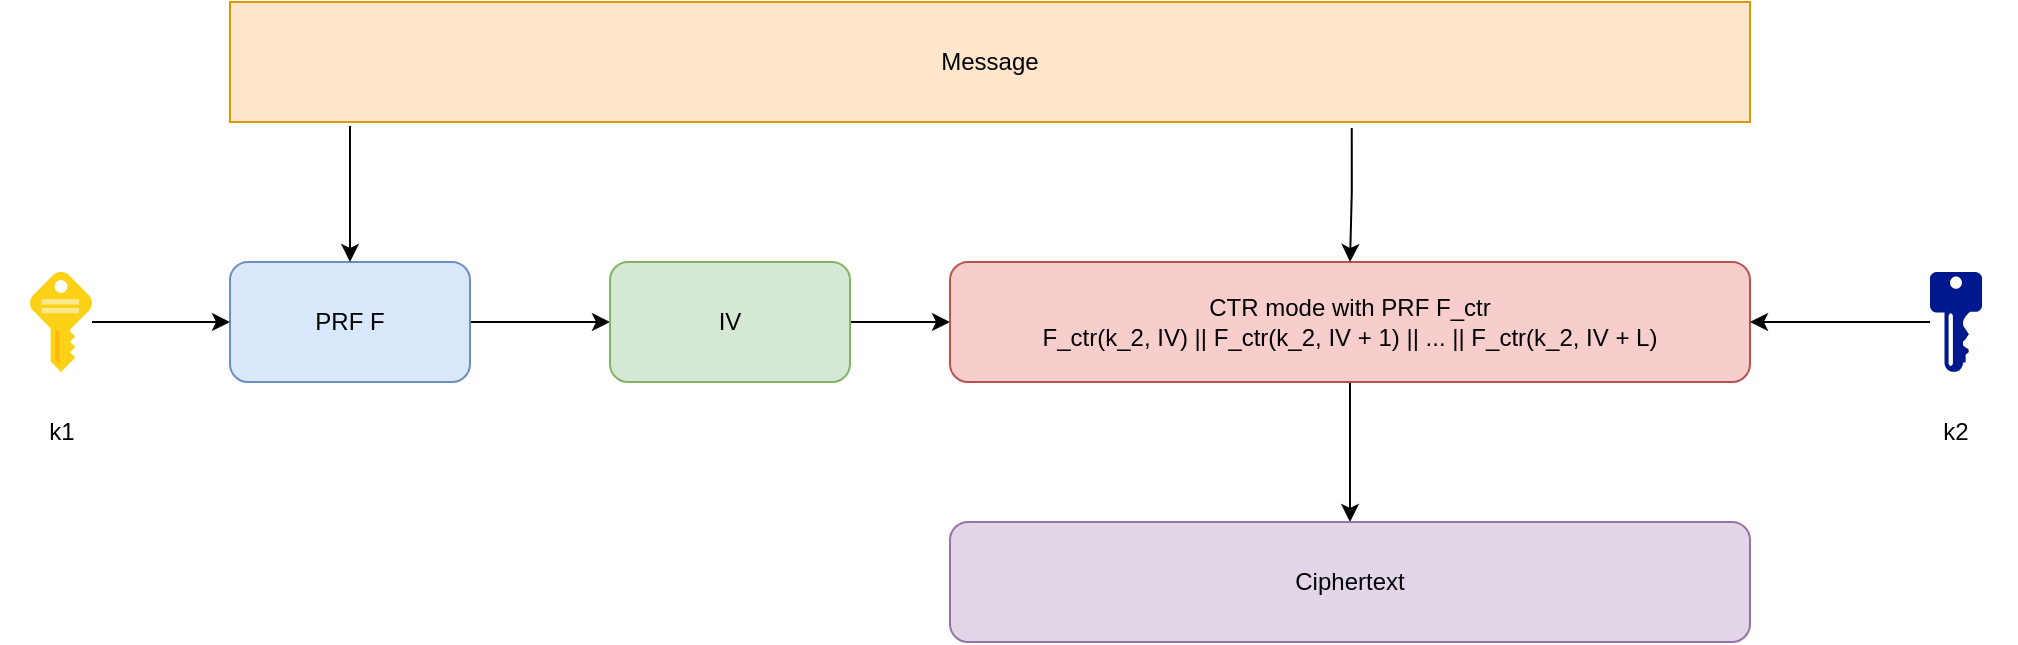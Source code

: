 <mxfile version="24.8.4">
  <diagram name="Page-1" id="cCQnzO3U8eBie6yhJq3o">
    <mxGraphModel dx="2214" dy="758" grid="1" gridSize="10" guides="1" tooltips="1" connect="1" arrows="1" fold="1" page="1" pageScale="1" pageWidth="850" pageHeight="1100" math="0" shadow="0">
      <root>
        <mxCell id="0" />
        <mxCell id="1" parent="0" />
        <mxCell id="-vgdNQb4kun130LSrF8s-1" value="Message" style="rounded=0;whiteSpace=wrap;html=1;fillColor=#ffe6cc;strokeColor=#d79b00;" vertex="1" parent="1">
          <mxGeometry x="-720" y="140" width="760" height="60" as="geometry" />
        </mxCell>
        <mxCell id="-vgdNQb4kun130LSrF8s-8" value="" style="edgeStyle=orthogonalEdgeStyle;rounded=0;orthogonalLoop=1;jettySize=auto;html=1;" edge="1" parent="1" source="-vgdNQb4kun130LSrF8s-2" target="-vgdNQb4kun130LSrF8s-6">
          <mxGeometry relative="1" as="geometry" />
        </mxCell>
        <mxCell id="-vgdNQb4kun130LSrF8s-2" value="PRF F" style="rounded=1;whiteSpace=wrap;html=1;fillColor=#dae8fc;strokeColor=#6c8ebf;" vertex="1" parent="1">
          <mxGeometry x="-720" y="270" width="120" height="60" as="geometry" />
        </mxCell>
        <mxCell id="-vgdNQb4kun130LSrF8s-5" value="" style="endArrow=classic;html=1;rounded=0;entryX=0.5;entryY=0;entryDx=0;entryDy=0;" edge="1" parent="1" target="-vgdNQb4kun130LSrF8s-2">
          <mxGeometry width="50" height="50" relative="1" as="geometry">
            <mxPoint x="-660" y="202" as="sourcePoint" />
            <mxPoint x="-300" y="370" as="targetPoint" />
          </mxGeometry>
        </mxCell>
        <mxCell id="-vgdNQb4kun130LSrF8s-9" value="" style="edgeStyle=orthogonalEdgeStyle;rounded=0;orthogonalLoop=1;jettySize=auto;html=1;" edge="1" parent="1" source="-vgdNQb4kun130LSrF8s-6" target="-vgdNQb4kun130LSrF8s-7">
          <mxGeometry relative="1" as="geometry" />
        </mxCell>
        <mxCell id="-vgdNQb4kun130LSrF8s-6" value="IV" style="rounded=1;whiteSpace=wrap;html=1;fillColor=#d5e8d4;strokeColor=#82b366;" vertex="1" parent="1">
          <mxGeometry x="-530" y="270" width="120" height="60" as="geometry" />
        </mxCell>
        <mxCell id="-vgdNQb4kun130LSrF8s-12" value="" style="edgeStyle=orthogonalEdgeStyle;rounded=0;orthogonalLoop=1;jettySize=auto;html=1;" edge="1" parent="1" source="-vgdNQb4kun130LSrF8s-7" target="-vgdNQb4kun130LSrF8s-11">
          <mxGeometry relative="1" as="geometry" />
        </mxCell>
        <mxCell id="-vgdNQb4kun130LSrF8s-7" value="CTR mode with PRF F_ctr&lt;br&gt;F_ctr(k_2, IV) || F_ctr(k_2, IV + 1) || ... || F_ctr(k_2, IV + L)" style="rounded=1;whiteSpace=wrap;html=1;fillColor=#f8cecc;strokeColor=#b85450;" vertex="1" parent="1">
          <mxGeometry x="-360" y="270" width="400" height="60" as="geometry" />
        </mxCell>
        <mxCell id="-vgdNQb4kun130LSrF8s-10" style="edgeStyle=orthogonalEdgeStyle;rounded=0;orthogonalLoop=1;jettySize=auto;html=1;exitX=0.738;exitY=1.05;exitDx=0;exitDy=0;entryX=0.5;entryY=0;entryDx=0;entryDy=0;exitPerimeter=0;" edge="1" parent="1" source="-vgdNQb4kun130LSrF8s-1" target="-vgdNQb4kun130LSrF8s-7">
          <mxGeometry relative="1" as="geometry" />
        </mxCell>
        <mxCell id="-vgdNQb4kun130LSrF8s-11" value="Ciphertext" style="rounded=1;whiteSpace=wrap;html=1;fillColor=#e1d5e7;strokeColor=#9673a6;" vertex="1" parent="1">
          <mxGeometry x="-360" y="400" width="400" height="60" as="geometry" />
        </mxCell>
        <mxCell id="-vgdNQb4kun130LSrF8s-15" value="" style="edgeStyle=orthogonalEdgeStyle;rounded=0;orthogonalLoop=1;jettySize=auto;html=1;" edge="1" parent="1" source="-vgdNQb4kun130LSrF8s-14" target="-vgdNQb4kun130LSrF8s-2">
          <mxGeometry relative="1" as="geometry" />
        </mxCell>
        <mxCell id="-vgdNQb4kun130LSrF8s-14" value="" style="image;sketch=0;aspect=fixed;html=1;points=[];align=center;fontSize=12;image=img/lib/mscae/Key.svg;" vertex="1" parent="1">
          <mxGeometry x="-820" y="275" width="31" height="50" as="geometry" />
        </mxCell>
        <mxCell id="-vgdNQb4kun130LSrF8s-17" value="" style="edgeStyle=orthogonalEdgeStyle;rounded=0;orthogonalLoop=1;jettySize=auto;html=1;" edge="1" parent="1" source="-vgdNQb4kun130LSrF8s-16" target="-vgdNQb4kun130LSrF8s-7">
          <mxGeometry relative="1" as="geometry" />
        </mxCell>
        <mxCell id="-vgdNQb4kun130LSrF8s-16" value="" style="sketch=0;aspect=fixed;pointerEvents=1;shadow=0;dashed=0;html=1;strokeColor=none;labelPosition=center;verticalLabelPosition=bottom;verticalAlign=top;align=center;fillColor=#00188D;shape=mxgraph.mscae.enterprise.key_permissions" vertex="1" parent="1">
          <mxGeometry x="130" y="275" width="26" height="50" as="geometry" />
        </mxCell>
        <mxCell id="-vgdNQb4kun130LSrF8s-18" value="k1" style="text;html=1;align=center;verticalAlign=middle;whiteSpace=wrap;rounded=0;" vertex="1" parent="1">
          <mxGeometry x="-834.5" y="340" width="60" height="30" as="geometry" />
        </mxCell>
        <mxCell id="-vgdNQb4kun130LSrF8s-19" value="k2" style="text;html=1;align=center;verticalAlign=middle;whiteSpace=wrap;rounded=0;" vertex="1" parent="1">
          <mxGeometry x="113" y="340" width="60" height="30" as="geometry" />
        </mxCell>
      </root>
    </mxGraphModel>
  </diagram>
</mxfile>
